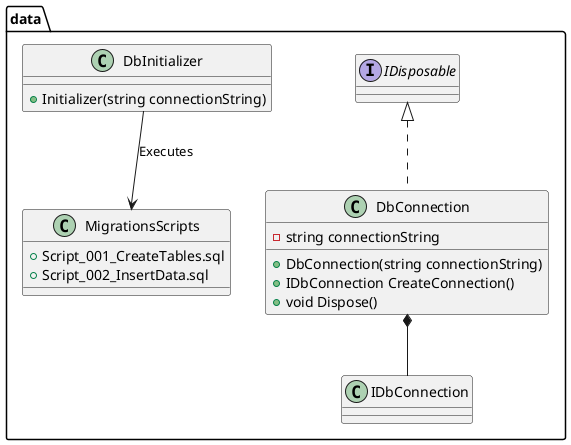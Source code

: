 @startuml data

package "data" {
    class DbConnection implements IDisposable {
        - string connectionString
        + DbConnection(string connectionString)
        + IDbConnection CreateConnection()
        + void Dispose()
    } 

    class DbInitializer {
        + Initializer(string connectionString)
    }

    class MigrationsScripts {
        + Script_001_CreateTables.sql
        + Script_002_InsertData.sql
    }

    DbInitializer --> MigrationsScripts : Executes
    DbConnection *-- IDbConnection
}

@enduml